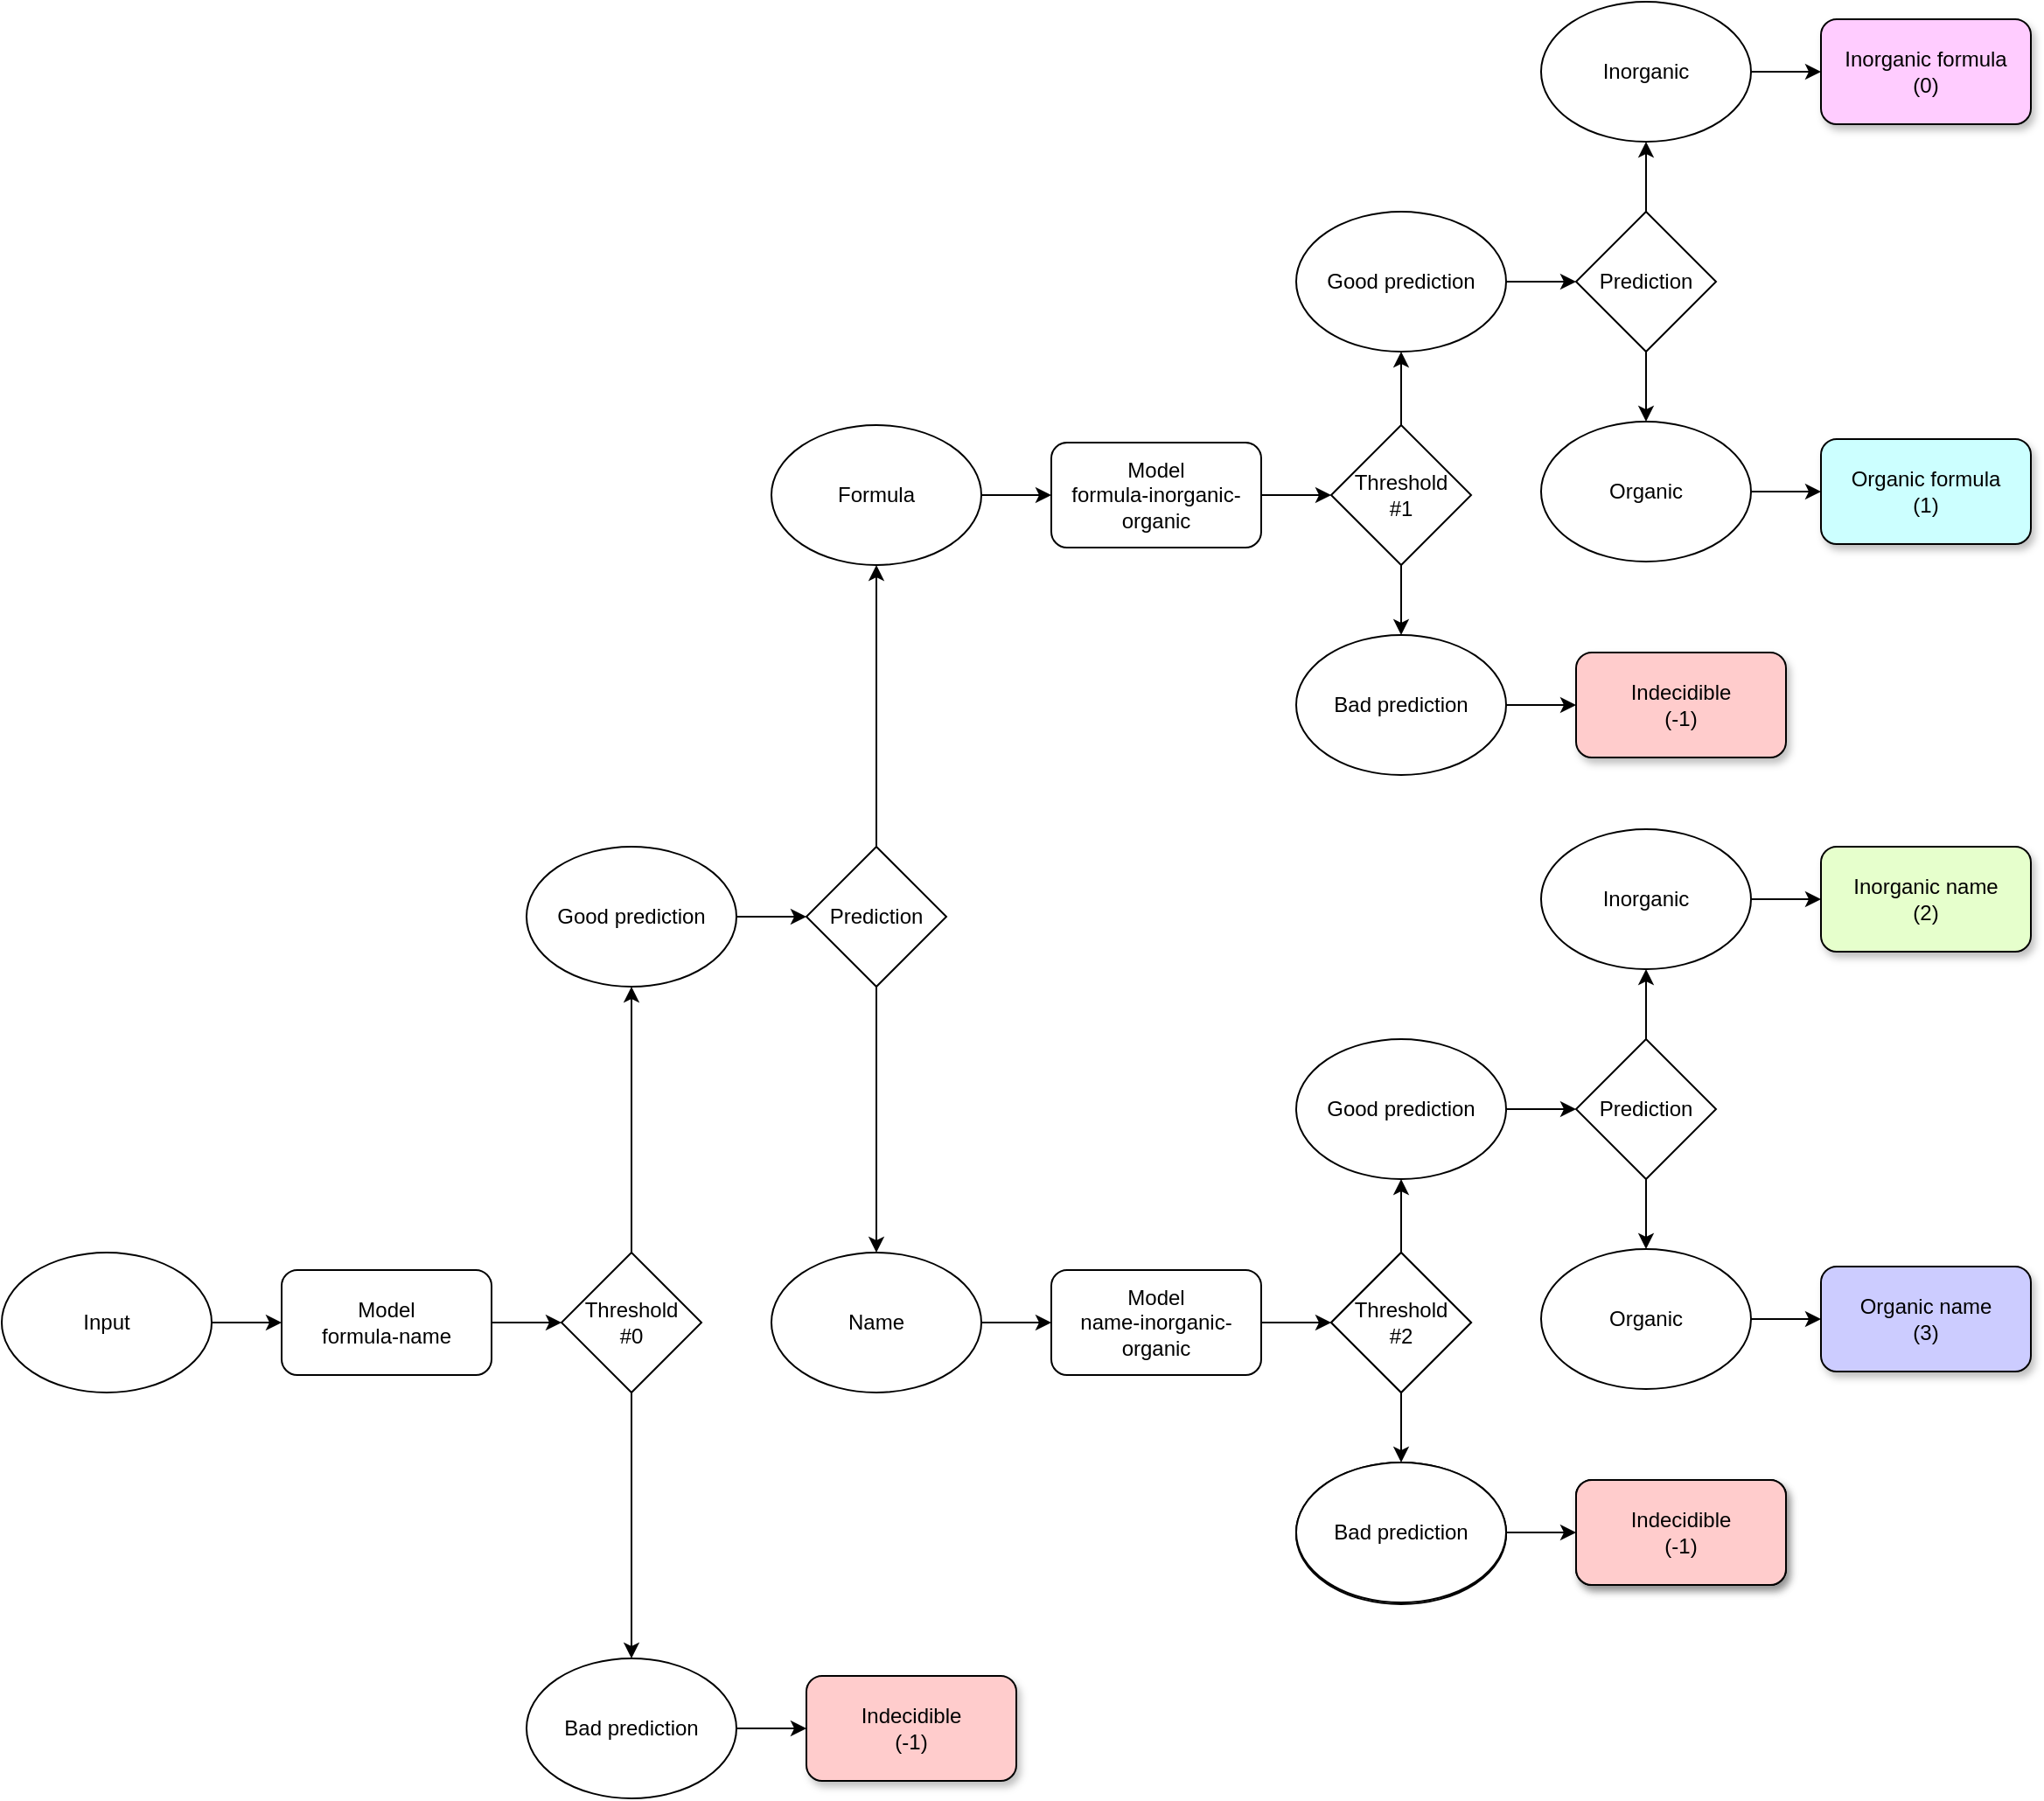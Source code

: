 <mxfile version="21.2.1" type="google">
  <diagram name="Página-1" id="TKk_8nA3bO5-Zq_1Web1">
    <mxGraphModel grid="1" page="1" gridSize="10" guides="1" tooltips="1" connect="1" arrows="1" fold="1" pageScale="1" pageWidth="827" pageHeight="1169" math="0" shadow="0">
      <root>
        <mxCell id="0" />
        <mxCell id="1" parent="0" />
        <mxCell id="lbdUdgpkKH5ig36fowyo-58" style="edgeStyle=orthogonalEdgeStyle;rounded=0;orthogonalLoop=1;jettySize=auto;html=1;exitX=1;exitY=0.5;exitDx=0;exitDy=0;entryX=0;entryY=0.5;entryDx=0;entryDy=0;" edge="1" parent="1" source="lbdUdgpkKH5ig36fowyo-5" target="lbdUdgpkKH5ig36fowyo-33">
          <mxGeometry relative="1" as="geometry" />
        </mxCell>
        <mxCell id="lbdUdgpkKH5ig36fowyo-5" value="Bad prediction" style="ellipse;whiteSpace=wrap;html=1;" vertex="1" parent="1">
          <mxGeometry x="430" y="300" width="120" height="80" as="geometry" />
        </mxCell>
        <mxCell id="lbdUdgpkKH5ig36fowyo-27" value="Inorganic formula&lt;br&gt;(0)" style="rounded=1;whiteSpace=wrap;html=1;fillColor=#FFCCFF;shadow=1;" vertex="1" parent="1">
          <mxGeometry x="1170" y="-637" width="120" height="60" as="geometry" />
        </mxCell>
        <mxCell id="lbdUdgpkKH5ig36fowyo-33" value="Indecidible&lt;br&gt;(-1)" style="rounded=1;whiteSpace=wrap;html=1;fillColor=#FFCCCC;shadow=1;" vertex="1" parent="1">
          <mxGeometry x="590" y="310" width="120" height="60" as="geometry" />
        </mxCell>
        <mxCell id="lbdUdgpkKH5ig36fowyo-48" style="edgeStyle=orthogonalEdgeStyle;rounded=0;orthogonalLoop=1;jettySize=auto;html=1;exitX=1;exitY=0.5;exitDx=0;exitDy=0;entryX=0;entryY=0.5;entryDx=0;entryDy=0;" edge="1" parent="1" source="lbdUdgpkKH5ig36fowyo-39" target="lbdUdgpkKH5ig36fowyo-43">
          <mxGeometry relative="1" as="geometry" />
        </mxCell>
        <mxCell id="lbdUdgpkKH5ig36fowyo-39" value="Input" style="ellipse;whiteSpace=wrap;html=1;" vertex="1" parent="1">
          <mxGeometry x="130" y="68" width="120" height="80" as="geometry" />
        </mxCell>
        <mxCell id="lbdUdgpkKH5ig36fowyo-122" style="edgeStyle=orthogonalEdgeStyle;rounded=0;orthogonalLoop=1;jettySize=auto;html=1;exitX=1;exitY=0.5;exitDx=0;exitDy=0;entryX=0;entryY=0.5;entryDx=0;entryDy=0;" edge="1" parent="1" source="lbdUdgpkKH5ig36fowyo-43" target="lbdUdgpkKH5ig36fowyo-61">
          <mxGeometry relative="1" as="geometry" />
        </mxCell>
        <mxCell id="lbdUdgpkKH5ig36fowyo-43" value="Model&lt;br&gt;formula-name" style="rounded=1;whiteSpace=wrap;html=1;" vertex="1" parent="1">
          <mxGeometry x="290" y="78" width="120" height="60" as="geometry" />
        </mxCell>
        <mxCell id="lbdUdgpkKH5ig36fowyo-81" style="edgeStyle=orthogonalEdgeStyle;rounded=0;orthogonalLoop=1;jettySize=auto;html=1;exitX=1;exitY=0.5;exitDx=0;exitDy=0;entryX=0;entryY=0.5;entryDx=0;entryDy=0;" edge="1" parent="1" source="lbdUdgpkKH5ig36fowyo-46" target="lbdUdgpkKH5ig36fowyo-74">
          <mxGeometry relative="1" as="geometry" />
        </mxCell>
        <mxCell id="lbdUdgpkKH5ig36fowyo-46" value="Model&lt;br&gt;formula-inorganic-organic" style="rounded=1;whiteSpace=wrap;html=1;" vertex="1" parent="1">
          <mxGeometry x="730" y="-395" width="120" height="60" as="geometry" />
        </mxCell>
        <mxCell id="lbdUdgpkKH5ig36fowyo-87" style="edgeStyle=orthogonalEdgeStyle;rounded=0;orthogonalLoop=1;jettySize=auto;html=1;exitX=1;exitY=0.5;exitDx=0;exitDy=0;entryX=0;entryY=0.5;entryDx=0;entryDy=0;" edge="1" parent="1" source="lbdUdgpkKH5ig36fowyo-47" target="lbdUdgpkKH5ig36fowyo-79">
          <mxGeometry relative="1" as="geometry" />
        </mxCell>
        <mxCell id="lbdUdgpkKH5ig36fowyo-47" value="Model&lt;br&gt;name-inorganic-organic" style="rounded=1;whiteSpace=wrap;html=1;" vertex="1" parent="1">
          <mxGeometry x="730" y="78" width="120" height="60" as="geometry" />
        </mxCell>
        <mxCell id="lbdUdgpkKH5ig36fowyo-57" style="edgeStyle=orthogonalEdgeStyle;rounded=0;orthogonalLoop=1;jettySize=auto;html=1;exitX=0.5;exitY=1;exitDx=0;exitDy=0;" edge="1" parent="1" source="lbdUdgpkKH5ig36fowyo-50" target="lbdUdgpkKH5ig36fowyo-56">
          <mxGeometry relative="1" as="geometry" />
        </mxCell>
        <mxCell id="lbdUdgpkKH5ig36fowyo-77" style="edgeStyle=orthogonalEdgeStyle;rounded=0;orthogonalLoop=1;jettySize=auto;html=1;exitX=0.5;exitY=0;exitDx=0;exitDy=0;entryX=0.5;entryY=1;entryDx=0;entryDy=0;" edge="1" parent="1" source="lbdUdgpkKH5ig36fowyo-50" target="lbdUdgpkKH5ig36fowyo-55">
          <mxGeometry relative="1" as="geometry" />
        </mxCell>
        <mxCell id="lbdUdgpkKH5ig36fowyo-50" value="Prediction" style="rhombus;whiteSpace=wrap;html=1;" vertex="1" parent="1">
          <mxGeometry x="590" y="-164" width="80" height="80" as="geometry" />
        </mxCell>
        <mxCell id="lbdUdgpkKH5ig36fowyo-59" style="edgeStyle=orthogonalEdgeStyle;rounded=0;orthogonalLoop=1;jettySize=auto;html=1;exitX=1;exitY=0.5;exitDx=0;exitDy=0;entryX=0;entryY=0.5;entryDx=0;entryDy=0;" edge="1" parent="1" source="lbdUdgpkKH5ig36fowyo-55" target="lbdUdgpkKH5ig36fowyo-46">
          <mxGeometry relative="1" as="geometry" />
        </mxCell>
        <mxCell id="lbdUdgpkKH5ig36fowyo-55" value="Formula" style="ellipse;whiteSpace=wrap;html=1;" vertex="1" parent="1">
          <mxGeometry x="570" y="-405" width="120" height="80" as="geometry" />
        </mxCell>
        <mxCell id="lbdUdgpkKH5ig36fowyo-60" style="edgeStyle=orthogonalEdgeStyle;rounded=0;orthogonalLoop=1;jettySize=auto;html=1;exitX=1;exitY=0.5;exitDx=0;exitDy=0;entryX=0;entryY=0.5;entryDx=0;entryDy=0;" edge="1" parent="1" source="lbdUdgpkKH5ig36fowyo-56" target="lbdUdgpkKH5ig36fowyo-47">
          <mxGeometry relative="1" as="geometry" />
        </mxCell>
        <mxCell id="lbdUdgpkKH5ig36fowyo-56" value="Name" style="ellipse;whiteSpace=wrap;html=1;" vertex="1" parent="1">
          <mxGeometry x="570" y="68" width="120" height="80" as="geometry" />
        </mxCell>
        <mxCell id="lbdUdgpkKH5ig36fowyo-76" style="edgeStyle=orthogonalEdgeStyle;rounded=0;orthogonalLoop=1;jettySize=auto;html=1;exitX=0.5;exitY=1;exitDx=0;exitDy=0;entryX=0.5;entryY=0;entryDx=0;entryDy=0;" edge="1" parent="1" source="lbdUdgpkKH5ig36fowyo-61" target="lbdUdgpkKH5ig36fowyo-5">
          <mxGeometry relative="1" as="geometry" />
        </mxCell>
        <mxCell id="lbdUdgpkKH5ig36fowyo-91" style="edgeStyle=orthogonalEdgeStyle;rounded=0;orthogonalLoop=1;jettySize=auto;html=1;exitX=0.5;exitY=0;exitDx=0;exitDy=0;entryX=0.5;entryY=1;entryDx=0;entryDy=0;" edge="1" parent="1" source="lbdUdgpkKH5ig36fowyo-61" target="lbdUdgpkKH5ig36fowyo-63">
          <mxGeometry relative="1" as="geometry" />
        </mxCell>
        <mxCell id="lbdUdgpkKH5ig36fowyo-61" value="Threshold&lt;br&gt;#0" style="rhombus;whiteSpace=wrap;html=1;" vertex="1" parent="1">
          <mxGeometry x="450" y="68" width="80" height="80" as="geometry" />
        </mxCell>
        <mxCell id="lbdUdgpkKH5ig36fowyo-102" style="edgeStyle=orthogonalEdgeStyle;rounded=0;orthogonalLoop=1;jettySize=auto;html=1;exitX=1;exitY=0.5;exitDx=0;exitDy=0;entryX=0;entryY=0.5;entryDx=0;entryDy=0;" edge="1" parent="1" source="lbdUdgpkKH5ig36fowyo-63" target="lbdUdgpkKH5ig36fowyo-50">
          <mxGeometry relative="1" as="geometry" />
        </mxCell>
        <mxCell id="lbdUdgpkKH5ig36fowyo-63" value="Good prediction" style="ellipse;whiteSpace=wrap;html=1;" vertex="1" parent="1">
          <mxGeometry x="430" y="-164" width="120" height="80" as="geometry" />
        </mxCell>
        <mxCell id="lbdUdgpkKH5ig36fowyo-94" style="edgeStyle=orthogonalEdgeStyle;rounded=0;orthogonalLoop=1;jettySize=auto;html=1;exitX=1;exitY=0.5;exitDx=0;exitDy=0;entryX=0;entryY=0.5;entryDx=0;entryDy=0;" edge="1" parent="1" source="lbdUdgpkKH5ig36fowyo-73" target="lbdUdgpkKH5ig36fowyo-93">
          <mxGeometry relative="1" as="geometry" />
        </mxCell>
        <mxCell id="lbdUdgpkKH5ig36fowyo-73" value="Bad prediction" style="ellipse;whiteSpace=wrap;html=1;" vertex="1" parent="1">
          <mxGeometry x="870" y="-285" width="120" height="80" as="geometry" />
        </mxCell>
        <mxCell id="lbdUdgpkKH5ig36fowyo-82" style="edgeStyle=orthogonalEdgeStyle;rounded=0;orthogonalLoop=1;jettySize=auto;html=1;exitX=0.5;exitY=0;exitDx=0;exitDy=0;entryX=0.5;entryY=1;entryDx=0;entryDy=0;" edge="1" parent="1" source="lbdUdgpkKH5ig36fowyo-74" target="lbdUdgpkKH5ig36fowyo-75">
          <mxGeometry relative="1" as="geometry" />
        </mxCell>
        <mxCell id="lbdUdgpkKH5ig36fowyo-83" style="edgeStyle=orthogonalEdgeStyle;rounded=0;orthogonalLoop=1;jettySize=auto;html=1;exitX=0.5;exitY=1;exitDx=0;exitDy=0;entryX=0.5;entryY=0;entryDx=0;entryDy=0;" edge="1" parent="1" source="lbdUdgpkKH5ig36fowyo-74" target="lbdUdgpkKH5ig36fowyo-73">
          <mxGeometry relative="1" as="geometry" />
        </mxCell>
        <mxCell id="lbdUdgpkKH5ig36fowyo-74" value="Threshold&lt;br&gt;#1" style="rhombus;whiteSpace=wrap;html=1;" vertex="1" parent="1">
          <mxGeometry x="890" y="-405" width="80" height="80" as="geometry" />
        </mxCell>
        <mxCell id="lbdUdgpkKH5ig36fowyo-106" style="edgeStyle=orthogonalEdgeStyle;rounded=0;orthogonalLoop=1;jettySize=auto;html=1;exitX=1;exitY=0.5;exitDx=0;exitDy=0;entryX=0;entryY=0.5;entryDx=0;entryDy=0;" edge="1" parent="1" source="lbdUdgpkKH5ig36fowyo-75" target="lbdUdgpkKH5ig36fowyo-96">
          <mxGeometry relative="1" as="geometry" />
        </mxCell>
        <mxCell id="lbdUdgpkKH5ig36fowyo-75" value="Good prediction" style="ellipse;whiteSpace=wrap;html=1;" vertex="1" parent="1">
          <mxGeometry x="870" y="-527" width="120" height="80" as="geometry" />
        </mxCell>
        <mxCell id="lbdUdgpkKH5ig36fowyo-78" value="Bad prediction" style="ellipse;whiteSpace=wrap;html=1;" vertex="1" parent="1">
          <mxGeometry x="870" y="189" width="120" height="80" as="geometry" />
        </mxCell>
        <mxCell id="lbdUdgpkKH5ig36fowyo-89" style="edgeStyle=orthogonalEdgeStyle;rounded=0;orthogonalLoop=1;jettySize=auto;html=1;exitX=0.5;exitY=0;exitDx=0;exitDy=0;entryX=0.5;entryY=1;entryDx=0;entryDy=0;" edge="1" parent="1" source="lbdUdgpkKH5ig36fowyo-79" target="lbdUdgpkKH5ig36fowyo-80">
          <mxGeometry relative="1" as="geometry" />
        </mxCell>
        <mxCell id="lbdUdgpkKH5ig36fowyo-90" style="edgeStyle=orthogonalEdgeStyle;rounded=0;orthogonalLoop=1;jettySize=auto;html=1;exitX=0.5;exitY=1;exitDx=0;exitDy=0;entryX=0.5;entryY=0;entryDx=0;entryDy=0;" edge="1" parent="1" source="lbdUdgpkKH5ig36fowyo-79" target="lbdUdgpkKH5ig36fowyo-88">
          <mxGeometry relative="1" as="geometry" />
        </mxCell>
        <mxCell id="lbdUdgpkKH5ig36fowyo-79" value="Threshold&lt;br&gt;#2" style="rhombus;whiteSpace=wrap;html=1;" vertex="1" parent="1">
          <mxGeometry x="890" y="68" width="80" height="80" as="geometry" />
        </mxCell>
        <mxCell id="lbdUdgpkKH5ig36fowyo-109" style="edgeStyle=orthogonalEdgeStyle;rounded=0;orthogonalLoop=1;jettySize=auto;html=1;exitX=1;exitY=0.5;exitDx=0;exitDy=0;entryX=0;entryY=0.5;entryDx=0;entryDy=0;" edge="1" parent="1" source="lbdUdgpkKH5ig36fowyo-80" target="lbdUdgpkKH5ig36fowyo-99">
          <mxGeometry relative="1" as="geometry" />
        </mxCell>
        <mxCell id="lbdUdgpkKH5ig36fowyo-80" value="Good prediction" style="ellipse;whiteSpace=wrap;html=1;" vertex="1" parent="1">
          <mxGeometry x="870" y="-54" width="120" height="80" as="geometry" />
        </mxCell>
        <mxCell id="lbdUdgpkKH5ig36fowyo-95" style="edgeStyle=orthogonalEdgeStyle;rounded=0;orthogonalLoop=1;jettySize=auto;html=1;exitX=1;exitY=0.5;exitDx=0;exitDy=0;entryX=0;entryY=0.5;entryDx=0;entryDy=0;" edge="1" parent="1" source="lbdUdgpkKH5ig36fowyo-88" target="lbdUdgpkKH5ig36fowyo-92">
          <mxGeometry relative="1" as="geometry" />
        </mxCell>
        <mxCell id="lbdUdgpkKH5ig36fowyo-88" value="Bad prediction" style="ellipse;whiteSpace=wrap;html=1;" vertex="1" parent="1">
          <mxGeometry x="870" y="188" width="120" height="80" as="geometry" />
        </mxCell>
        <mxCell id="lbdUdgpkKH5ig36fowyo-92" value="Indecidible&lt;br&gt;(-1)" style="rounded=1;whiteSpace=wrap;html=1;fillColor=#FFCCCC;shadow=1;" vertex="1" parent="1">
          <mxGeometry x="1030" y="198" width="120" height="60" as="geometry" />
        </mxCell>
        <mxCell id="lbdUdgpkKH5ig36fowyo-93" value="Indecidible&lt;br&gt;(-1)" style="rounded=1;whiteSpace=wrap;html=1;fillColor=#FFCCCC;shadow=1;" vertex="1" parent="1">
          <mxGeometry x="1030" y="-275" width="120" height="60" as="geometry" />
        </mxCell>
        <mxCell id="lbdUdgpkKH5ig36fowyo-107" style="edgeStyle=orthogonalEdgeStyle;rounded=0;orthogonalLoop=1;jettySize=auto;html=1;exitX=0.5;exitY=0;exitDx=0;exitDy=0;entryX=0.5;entryY=1;entryDx=0;entryDy=0;" edge="1" parent="1" source="lbdUdgpkKH5ig36fowyo-96" target="lbdUdgpkKH5ig36fowyo-97">
          <mxGeometry relative="1" as="geometry" />
        </mxCell>
        <mxCell id="lbdUdgpkKH5ig36fowyo-108" style="edgeStyle=orthogonalEdgeStyle;rounded=0;orthogonalLoop=1;jettySize=auto;html=1;exitX=0.5;exitY=1;exitDx=0;exitDy=0;entryX=0.5;entryY=0;entryDx=0;entryDy=0;" edge="1" parent="1" source="lbdUdgpkKH5ig36fowyo-96" target="lbdUdgpkKH5ig36fowyo-98">
          <mxGeometry relative="1" as="geometry" />
        </mxCell>
        <mxCell id="lbdUdgpkKH5ig36fowyo-96" value="Prediction" style="rhombus;whiteSpace=wrap;html=1;" vertex="1" parent="1">
          <mxGeometry x="1030" y="-527" width="80" height="80" as="geometry" />
        </mxCell>
        <mxCell id="lbdUdgpkKH5ig36fowyo-118" style="edgeStyle=orthogonalEdgeStyle;rounded=0;orthogonalLoop=1;jettySize=auto;html=1;exitX=1;exitY=0.5;exitDx=0;exitDy=0;entryX=0;entryY=0.5;entryDx=0;entryDy=0;" edge="1" parent="1" source="lbdUdgpkKH5ig36fowyo-97" target="lbdUdgpkKH5ig36fowyo-27">
          <mxGeometry relative="1" as="geometry" />
        </mxCell>
        <mxCell id="lbdUdgpkKH5ig36fowyo-97" value="Inorganic" style="ellipse;whiteSpace=wrap;html=1;" vertex="1" parent="1">
          <mxGeometry x="1010" y="-647" width="120" height="80" as="geometry" />
        </mxCell>
        <mxCell id="lbdUdgpkKH5ig36fowyo-119" style="edgeStyle=orthogonalEdgeStyle;rounded=0;orthogonalLoop=1;jettySize=auto;html=1;exitX=1;exitY=0.5;exitDx=0;exitDy=0;entryX=0;entryY=0.5;entryDx=0;entryDy=0;" edge="1" parent="1" source="lbdUdgpkKH5ig36fowyo-98" target="lbdUdgpkKH5ig36fowyo-112">
          <mxGeometry relative="1" as="geometry" />
        </mxCell>
        <mxCell id="lbdUdgpkKH5ig36fowyo-98" value="Organic" style="ellipse;whiteSpace=wrap;html=1;" vertex="1" parent="1">
          <mxGeometry x="1010" y="-407" width="120" height="80" as="geometry" />
        </mxCell>
        <mxCell id="lbdUdgpkKH5ig36fowyo-110" style="edgeStyle=orthogonalEdgeStyle;rounded=0;orthogonalLoop=1;jettySize=auto;html=1;exitX=0.5;exitY=0;exitDx=0;exitDy=0;entryX=0.5;entryY=1;entryDx=0;entryDy=0;" edge="1" parent="1" source="lbdUdgpkKH5ig36fowyo-99" target="lbdUdgpkKH5ig36fowyo-100">
          <mxGeometry relative="1" as="geometry" />
        </mxCell>
        <mxCell id="lbdUdgpkKH5ig36fowyo-111" style="edgeStyle=orthogonalEdgeStyle;rounded=0;orthogonalLoop=1;jettySize=auto;html=1;exitX=0.5;exitY=1;exitDx=0;exitDy=0;entryX=0.5;entryY=0;entryDx=0;entryDy=0;" edge="1" parent="1" source="lbdUdgpkKH5ig36fowyo-99" target="lbdUdgpkKH5ig36fowyo-101">
          <mxGeometry relative="1" as="geometry" />
        </mxCell>
        <mxCell id="lbdUdgpkKH5ig36fowyo-99" value="Prediction" style="rhombus;whiteSpace=wrap;html=1;" vertex="1" parent="1">
          <mxGeometry x="1030" y="-54" width="80" height="80" as="geometry" />
        </mxCell>
        <mxCell id="lbdUdgpkKH5ig36fowyo-120" style="edgeStyle=orthogonalEdgeStyle;rounded=0;orthogonalLoop=1;jettySize=auto;html=1;exitX=1;exitY=0.5;exitDx=0;exitDy=0;entryX=0;entryY=0.5;entryDx=0;entryDy=0;" edge="1" parent="1" source="lbdUdgpkKH5ig36fowyo-100" target="lbdUdgpkKH5ig36fowyo-113">
          <mxGeometry relative="1" as="geometry" />
        </mxCell>
        <mxCell id="lbdUdgpkKH5ig36fowyo-100" value="Inorganic" style="ellipse;whiteSpace=wrap;html=1;" vertex="1" parent="1">
          <mxGeometry x="1010" y="-174" width="120" height="80" as="geometry" />
        </mxCell>
        <mxCell id="lbdUdgpkKH5ig36fowyo-121" style="edgeStyle=orthogonalEdgeStyle;rounded=0;orthogonalLoop=1;jettySize=auto;html=1;exitX=1;exitY=0.5;exitDx=0;exitDy=0;entryX=0;entryY=0.5;entryDx=0;entryDy=0;" edge="1" parent="1" source="lbdUdgpkKH5ig36fowyo-101" target="lbdUdgpkKH5ig36fowyo-114">
          <mxGeometry relative="1" as="geometry" />
        </mxCell>
        <mxCell id="lbdUdgpkKH5ig36fowyo-101" value="Organic" style="ellipse;whiteSpace=wrap;html=1;" vertex="1" parent="1">
          <mxGeometry x="1010" y="66" width="120" height="80" as="geometry" />
        </mxCell>
        <mxCell id="lbdUdgpkKH5ig36fowyo-103" value="Indecidible&lt;br&gt;(-1)" style="rounded=1;whiteSpace=wrap;html=1;fillColor=#FFCCCC;shadow=1;" vertex="1" parent="1">
          <mxGeometry x="1030" y="198" width="120" height="60" as="geometry" />
        </mxCell>
        <mxCell id="lbdUdgpkKH5ig36fowyo-104" value="Bad prediction" style="ellipse;whiteSpace=wrap;html=1;" vertex="1" parent="1">
          <mxGeometry x="870" y="188" width="120" height="80" as="geometry" />
        </mxCell>
        <mxCell id="lbdUdgpkKH5ig36fowyo-105" value="Threshold&lt;br&gt;#2" style="rhombus;whiteSpace=wrap;html=1;" vertex="1" parent="1">
          <mxGeometry x="890" y="68" width="80" height="80" as="geometry" />
        </mxCell>
        <mxCell id="lbdUdgpkKH5ig36fowyo-112" value="Organic formula&lt;br style=&quot;border-color: var(--border-color);&quot;&gt;(1)" style="rounded=1;whiteSpace=wrap;html=1;fillColor=#CCFFFF;shadow=1;" vertex="1" parent="1">
          <mxGeometry x="1170" y="-397" width="120" height="60" as="geometry" />
        </mxCell>
        <mxCell id="lbdUdgpkKH5ig36fowyo-113" value="Inorganic name&lt;br style=&quot;border-color: var(--border-color);&quot;&gt;(2)" style="rounded=1;whiteSpace=wrap;html=1;fillColor=#E6FFCC;shadow=1;" vertex="1" parent="1">
          <mxGeometry x="1170" y="-164" width="120" height="60" as="geometry" />
        </mxCell>
        <mxCell id="lbdUdgpkKH5ig36fowyo-114" value="Organic name&lt;br style=&quot;border-color: var(--border-color);&quot;&gt;(3)" style="rounded=1;whiteSpace=wrap;html=1;fillColor=#CCCCFF;shadow=1;" vertex="1" parent="1">
          <mxGeometry x="1170" y="76" width="120" height="60" as="geometry" />
        </mxCell>
      </root>
    </mxGraphModel>
  </diagram>
</mxfile>
